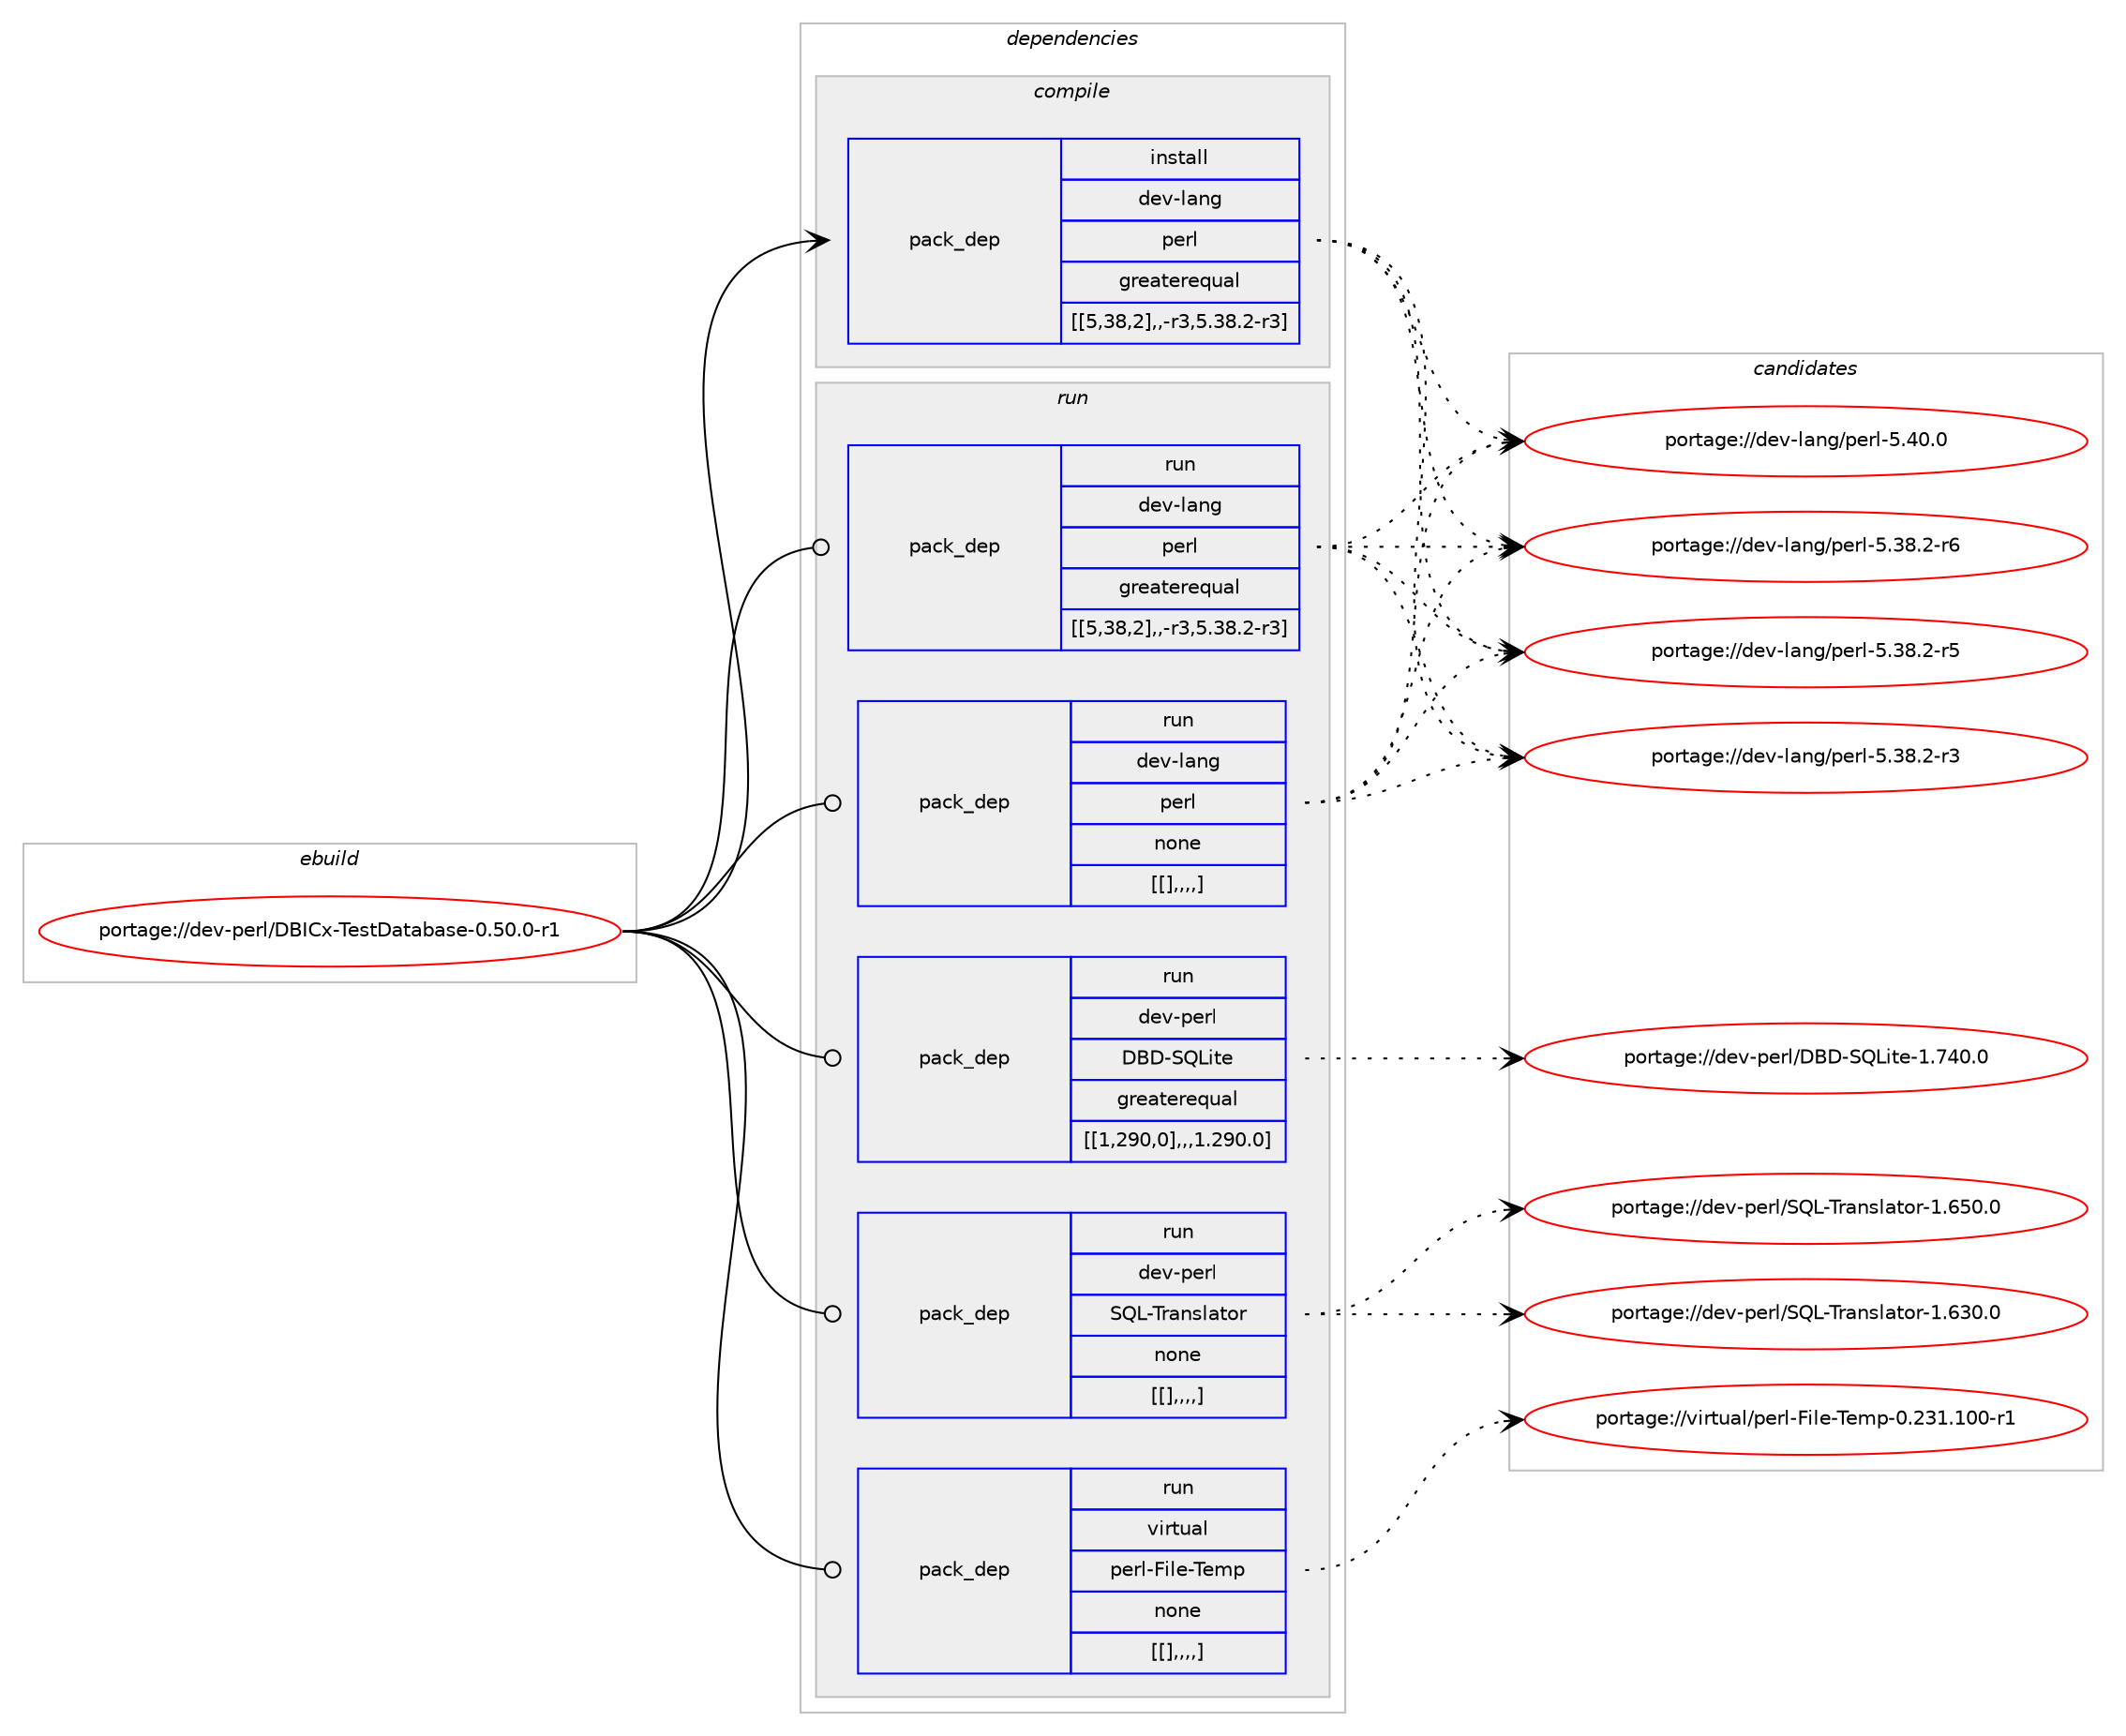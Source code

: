 digraph prolog {

# *************
# Graph options
# *************

newrank=true;
concentrate=true;
compound=true;
graph [rankdir=LR,fontname=Helvetica,fontsize=10,ranksep=1.5];#, ranksep=2.5, nodesep=0.2];
edge  [arrowhead=vee];
node  [fontname=Helvetica,fontsize=10];

# **********
# The ebuild
# **********

subgraph cluster_leftcol {
color=gray;
label=<<i>ebuild</i>>;
id [label="portage://dev-perl/DBICx-TestDatabase-0.50.0-r1", color=red, width=4, href="../dev-perl/DBICx-TestDatabase-0.50.0-r1.svg"];
}

# ****************
# The dependencies
# ****************

subgraph cluster_midcol {
color=gray;
label=<<i>dependencies</i>>;
subgraph cluster_compile {
fillcolor="#eeeeee";
style=filled;
label=<<i>compile</i>>;
subgraph pack97528 {
dependency129565 [label=<<TABLE BORDER="0" CELLBORDER="1" CELLSPACING="0" CELLPADDING="4" WIDTH="220"><TR><TD ROWSPAN="6" CELLPADDING="30">pack_dep</TD></TR><TR><TD WIDTH="110">install</TD></TR><TR><TD>dev-lang</TD></TR><TR><TD>perl</TD></TR><TR><TD>greaterequal</TD></TR><TR><TD>[[5,38,2],,-r3,5.38.2-r3]</TD></TR></TABLE>>, shape=none, color=blue];
}
id:e -> dependency129565:w [weight=20,style="solid",arrowhead="vee"];
}
subgraph cluster_compileandrun {
fillcolor="#eeeeee";
style=filled;
label=<<i>compile and run</i>>;
}
subgraph cluster_run {
fillcolor="#eeeeee";
style=filled;
label=<<i>run</i>>;
subgraph pack97529 {
dependency129566 [label=<<TABLE BORDER="0" CELLBORDER="1" CELLSPACING="0" CELLPADDING="4" WIDTH="220"><TR><TD ROWSPAN="6" CELLPADDING="30">pack_dep</TD></TR><TR><TD WIDTH="110">run</TD></TR><TR><TD>dev-lang</TD></TR><TR><TD>perl</TD></TR><TR><TD>greaterequal</TD></TR><TR><TD>[[5,38,2],,-r3,5.38.2-r3]</TD></TR></TABLE>>, shape=none, color=blue];
}
id:e -> dependency129566:w [weight=20,style="solid",arrowhead="odot"];
subgraph pack97530 {
dependency129567 [label=<<TABLE BORDER="0" CELLBORDER="1" CELLSPACING="0" CELLPADDING="4" WIDTH="220"><TR><TD ROWSPAN="6" CELLPADDING="30">pack_dep</TD></TR><TR><TD WIDTH="110">run</TD></TR><TR><TD>dev-lang</TD></TR><TR><TD>perl</TD></TR><TR><TD>none</TD></TR><TR><TD>[[],,,,]</TD></TR></TABLE>>, shape=none, color=blue];
}
id:e -> dependency129567:w [weight=20,style="solid",arrowhead="odot"];
subgraph pack97531 {
dependency129568 [label=<<TABLE BORDER="0" CELLBORDER="1" CELLSPACING="0" CELLPADDING="4" WIDTH="220"><TR><TD ROWSPAN="6" CELLPADDING="30">pack_dep</TD></TR><TR><TD WIDTH="110">run</TD></TR><TR><TD>dev-perl</TD></TR><TR><TD>DBD-SQLite</TD></TR><TR><TD>greaterequal</TD></TR><TR><TD>[[1,290,0],,,1.290.0]</TD></TR></TABLE>>, shape=none, color=blue];
}
id:e -> dependency129568:w [weight=20,style="solid",arrowhead="odot"];
subgraph pack97532 {
dependency129569 [label=<<TABLE BORDER="0" CELLBORDER="1" CELLSPACING="0" CELLPADDING="4" WIDTH="220"><TR><TD ROWSPAN="6" CELLPADDING="30">pack_dep</TD></TR><TR><TD WIDTH="110">run</TD></TR><TR><TD>dev-perl</TD></TR><TR><TD>SQL-Translator</TD></TR><TR><TD>none</TD></TR><TR><TD>[[],,,,]</TD></TR></TABLE>>, shape=none, color=blue];
}
id:e -> dependency129569:w [weight=20,style="solid",arrowhead="odot"];
subgraph pack97533 {
dependency129570 [label=<<TABLE BORDER="0" CELLBORDER="1" CELLSPACING="0" CELLPADDING="4" WIDTH="220"><TR><TD ROWSPAN="6" CELLPADDING="30">pack_dep</TD></TR><TR><TD WIDTH="110">run</TD></TR><TR><TD>virtual</TD></TR><TR><TD>perl-File-Temp</TD></TR><TR><TD>none</TD></TR><TR><TD>[[],,,,]</TD></TR></TABLE>>, shape=none, color=blue];
}
id:e -> dependency129570:w [weight=20,style="solid",arrowhead="odot"];
}
}

# **************
# The candidates
# **************

subgraph cluster_choices {
rank=same;
color=gray;
label=<<i>candidates</i>>;

subgraph choice97528 {
color=black;
nodesep=1;
choice10010111845108971101034711210111410845534652484648 [label="portage://dev-lang/perl-5.40.0", color=red, width=4,href="../dev-lang/perl-5.40.0.svg"];
choice100101118451089711010347112101114108455346515646504511454 [label="portage://dev-lang/perl-5.38.2-r6", color=red, width=4,href="../dev-lang/perl-5.38.2-r6.svg"];
choice100101118451089711010347112101114108455346515646504511453 [label="portage://dev-lang/perl-5.38.2-r5", color=red, width=4,href="../dev-lang/perl-5.38.2-r5.svg"];
choice100101118451089711010347112101114108455346515646504511451 [label="portage://dev-lang/perl-5.38.2-r3", color=red, width=4,href="../dev-lang/perl-5.38.2-r3.svg"];
dependency129565:e -> choice10010111845108971101034711210111410845534652484648:w [style=dotted,weight="100"];
dependency129565:e -> choice100101118451089711010347112101114108455346515646504511454:w [style=dotted,weight="100"];
dependency129565:e -> choice100101118451089711010347112101114108455346515646504511453:w [style=dotted,weight="100"];
dependency129565:e -> choice100101118451089711010347112101114108455346515646504511451:w [style=dotted,weight="100"];
}
subgraph choice97529 {
color=black;
nodesep=1;
choice10010111845108971101034711210111410845534652484648 [label="portage://dev-lang/perl-5.40.0", color=red, width=4,href="../dev-lang/perl-5.40.0.svg"];
choice100101118451089711010347112101114108455346515646504511454 [label="portage://dev-lang/perl-5.38.2-r6", color=red, width=4,href="../dev-lang/perl-5.38.2-r6.svg"];
choice100101118451089711010347112101114108455346515646504511453 [label="portage://dev-lang/perl-5.38.2-r5", color=red, width=4,href="../dev-lang/perl-5.38.2-r5.svg"];
choice100101118451089711010347112101114108455346515646504511451 [label="portage://dev-lang/perl-5.38.2-r3", color=red, width=4,href="../dev-lang/perl-5.38.2-r3.svg"];
dependency129566:e -> choice10010111845108971101034711210111410845534652484648:w [style=dotted,weight="100"];
dependency129566:e -> choice100101118451089711010347112101114108455346515646504511454:w [style=dotted,weight="100"];
dependency129566:e -> choice100101118451089711010347112101114108455346515646504511453:w [style=dotted,weight="100"];
dependency129566:e -> choice100101118451089711010347112101114108455346515646504511451:w [style=dotted,weight="100"];
}
subgraph choice97530 {
color=black;
nodesep=1;
choice10010111845108971101034711210111410845534652484648 [label="portage://dev-lang/perl-5.40.0", color=red, width=4,href="../dev-lang/perl-5.40.0.svg"];
choice100101118451089711010347112101114108455346515646504511454 [label="portage://dev-lang/perl-5.38.2-r6", color=red, width=4,href="../dev-lang/perl-5.38.2-r6.svg"];
choice100101118451089711010347112101114108455346515646504511453 [label="portage://dev-lang/perl-5.38.2-r5", color=red, width=4,href="../dev-lang/perl-5.38.2-r5.svg"];
choice100101118451089711010347112101114108455346515646504511451 [label="portage://dev-lang/perl-5.38.2-r3", color=red, width=4,href="../dev-lang/perl-5.38.2-r3.svg"];
dependency129567:e -> choice10010111845108971101034711210111410845534652484648:w [style=dotted,weight="100"];
dependency129567:e -> choice100101118451089711010347112101114108455346515646504511454:w [style=dotted,weight="100"];
dependency129567:e -> choice100101118451089711010347112101114108455346515646504511453:w [style=dotted,weight="100"];
dependency129567:e -> choice100101118451089711010347112101114108455346515646504511451:w [style=dotted,weight="100"];
}
subgraph choice97531 {
color=black;
nodesep=1;
choice1001011184511210111410847686668458381761051161014549465552484648 [label="portage://dev-perl/DBD-SQLite-1.740.0", color=red, width=4,href="../dev-perl/DBD-SQLite-1.740.0.svg"];
dependency129568:e -> choice1001011184511210111410847686668458381761051161014549465552484648:w [style=dotted,weight="100"];
}
subgraph choice97532 {
color=black;
nodesep=1;
choice1001011184511210111410847838176458411497110115108971161111144549465453484648 [label="portage://dev-perl/SQL-Translator-1.650.0", color=red, width=4,href="../dev-perl/SQL-Translator-1.650.0.svg"];
choice1001011184511210111410847838176458411497110115108971161111144549465451484648 [label="portage://dev-perl/SQL-Translator-1.630.0", color=red, width=4,href="../dev-perl/SQL-Translator-1.630.0.svg"];
dependency129569:e -> choice1001011184511210111410847838176458411497110115108971161111144549465453484648:w [style=dotted,weight="100"];
dependency129569:e -> choice1001011184511210111410847838176458411497110115108971161111144549465451484648:w [style=dotted,weight="100"];
}
subgraph choice97533 {
color=black;
nodesep=1;
choice118105114116117971084711210111410845701051081014584101109112454846505149464948484511449 [label="portage://virtual/perl-File-Temp-0.231.100-r1", color=red, width=4,href="../virtual/perl-File-Temp-0.231.100-r1.svg"];
dependency129570:e -> choice118105114116117971084711210111410845701051081014584101109112454846505149464948484511449:w [style=dotted,weight="100"];
}
}

}
